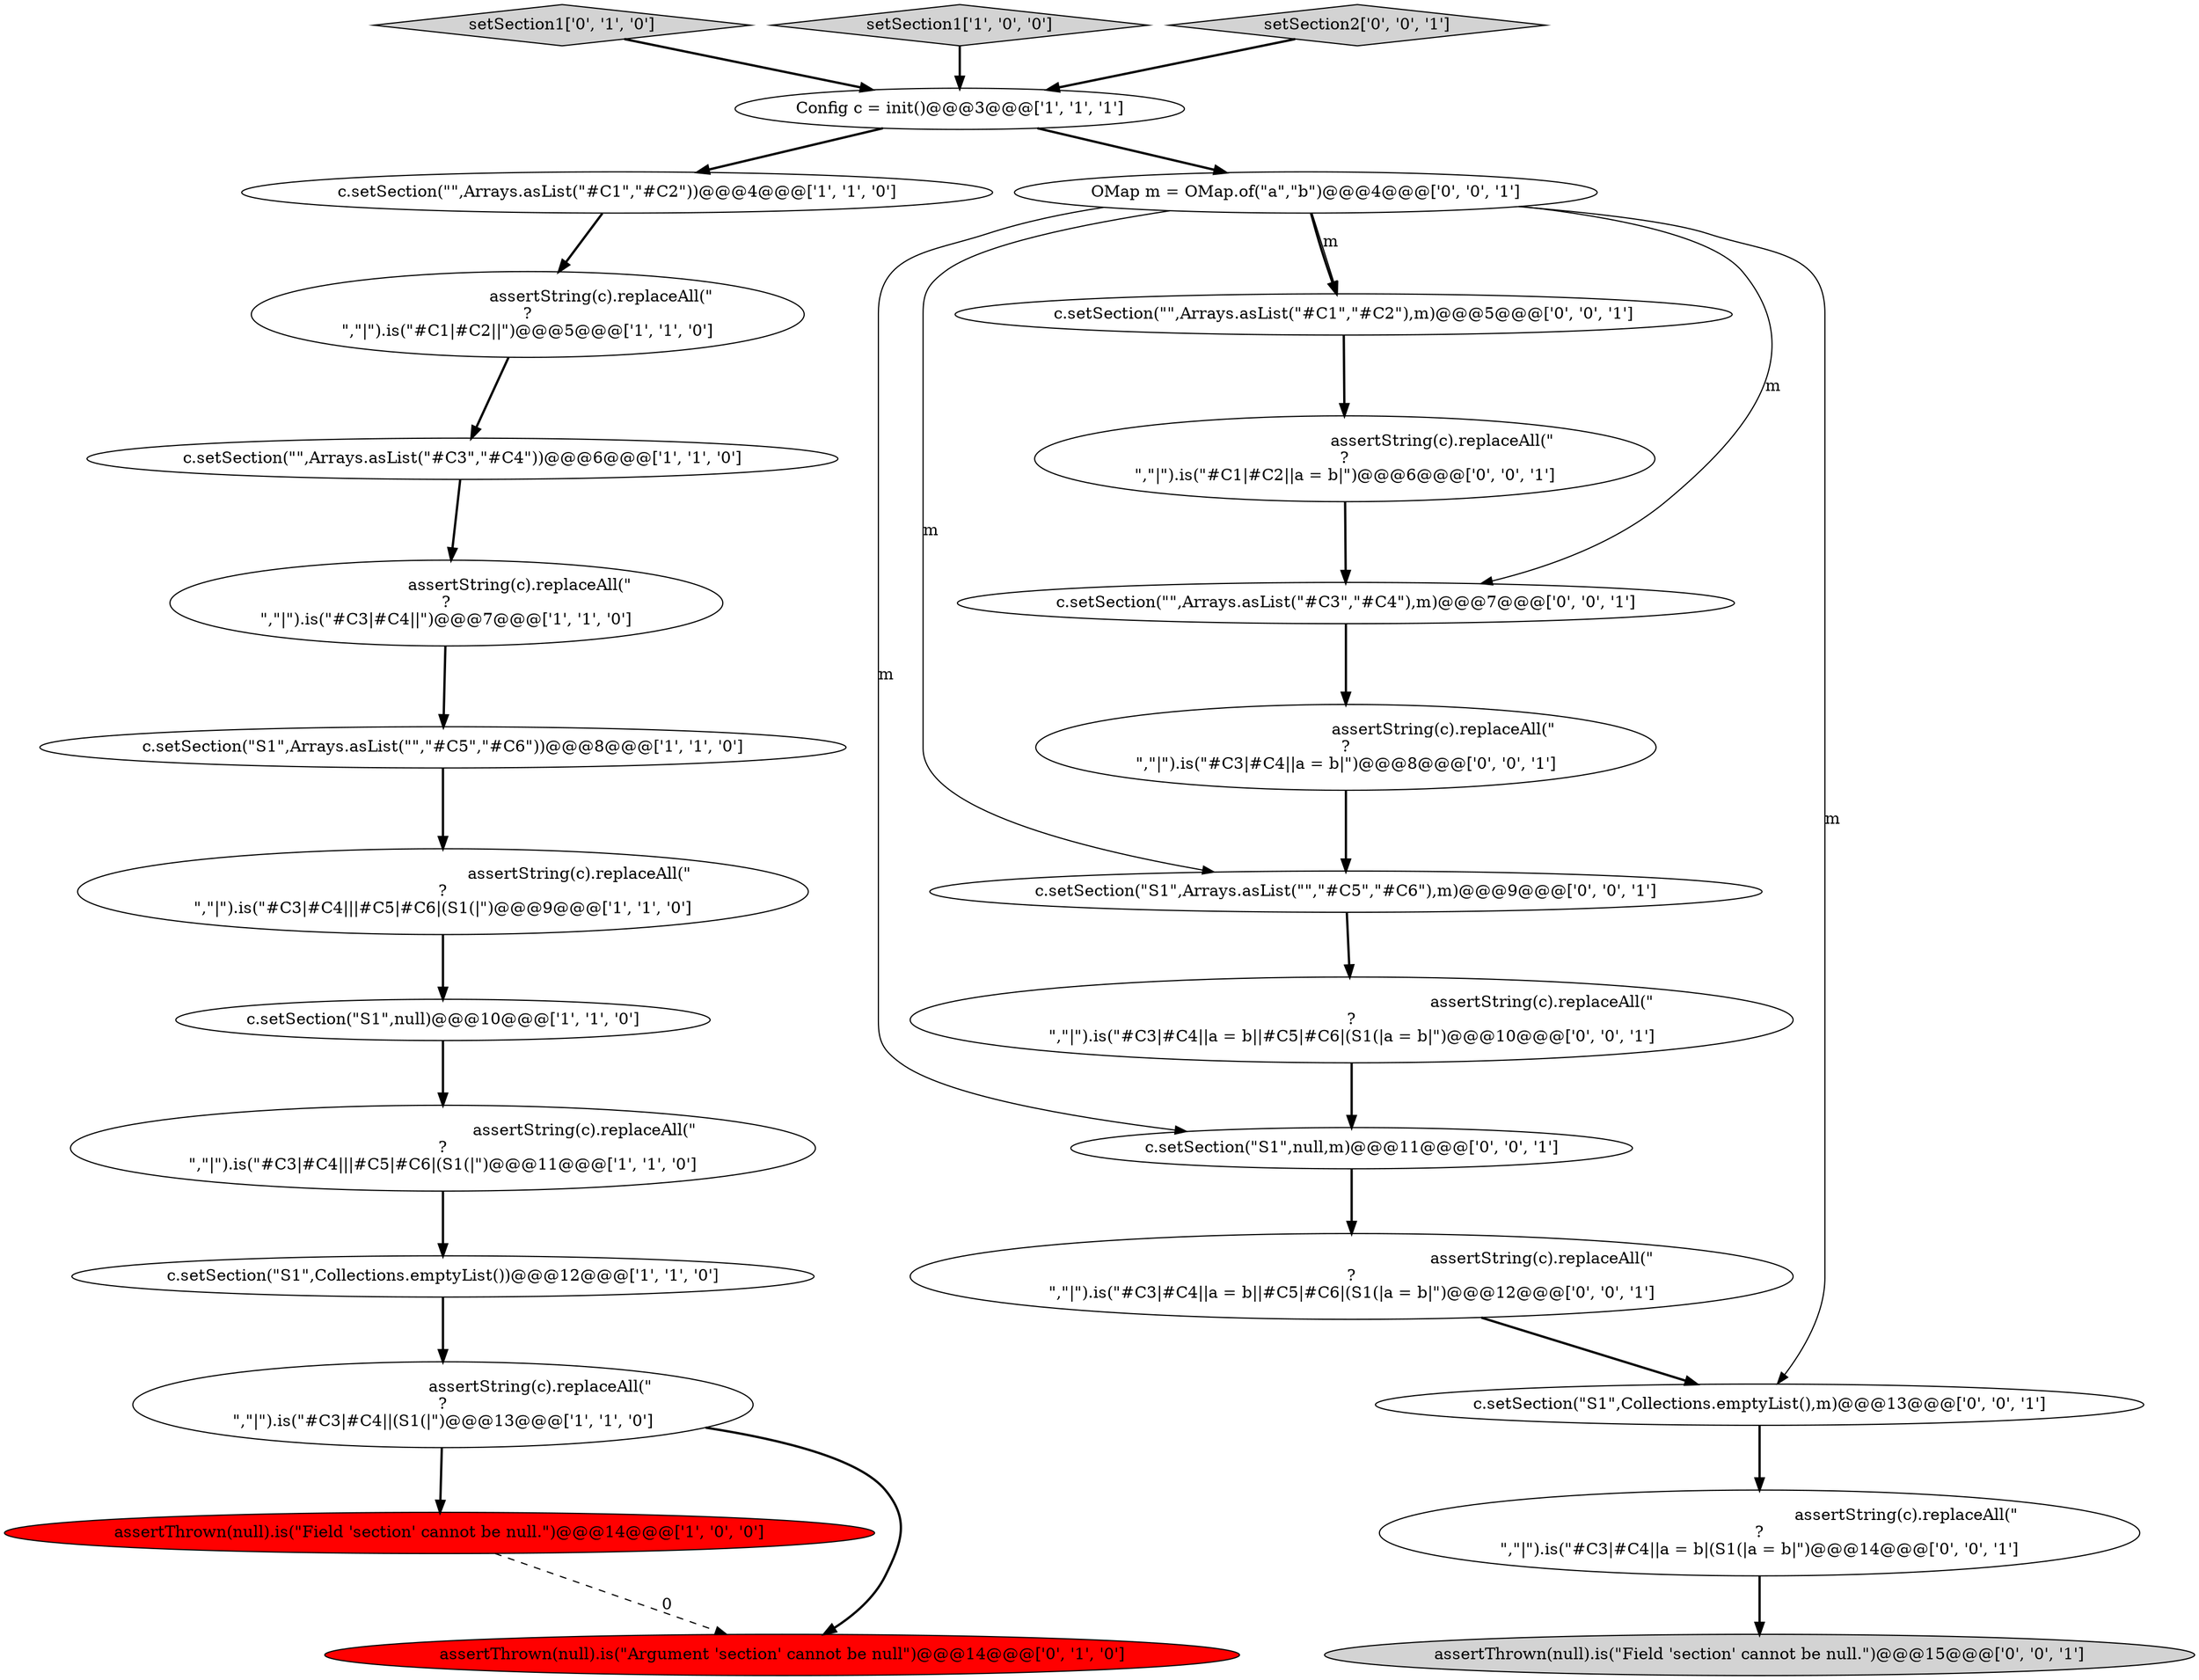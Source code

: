 digraph {
19 [style = filled, label = "assertThrown(null).is(\"Field 'section' cannot be null.\")@@@15@@@['0', '0', '1']", fillcolor = lightgray, shape = ellipse image = "AAA0AAABBB3BBB"];
7 [style = filled, label = "c.setSection(\"S1\",null)@@@10@@@['1', '1', '0']", fillcolor = white, shape = ellipse image = "AAA0AAABBB1BBB"];
16 [style = filled, label = "c.setSection(\"S1\",null,m)@@@11@@@['0', '0', '1']", fillcolor = white, shape = ellipse image = "AAA0AAABBB3BBB"];
6 [style = filled, label = "c.setSection(\"\",Arrays.asList(\"#C1\",\"#C2\"))@@@4@@@['1', '1', '0']", fillcolor = white, shape = ellipse image = "AAA0AAABBB1BBB"];
3 [style = filled, label = "c.setSection(\"S1\",Collections.emptyList())@@@12@@@['1', '1', '0']", fillcolor = white, shape = ellipse image = "AAA0AAABBB1BBB"];
25 [style = filled, label = "c.setSection(\"S1\",Arrays.asList(\"\",\"#C5\",\"#C6\"),m)@@@9@@@['0', '0', '1']", fillcolor = white, shape = ellipse image = "AAA0AAABBB3BBB"];
0 [style = filled, label = "assertString(c).replaceAll(\"\r?\n\",\"|\").is(\"#C3|#C4|||#C5|#C6|(S1(|\")@@@9@@@['1', '1', '0']", fillcolor = white, shape = ellipse image = "AAA0AAABBB1BBB"];
13 [style = filled, label = "setSection1['0', '1', '0']", fillcolor = lightgray, shape = diamond image = "AAA0AAABBB2BBB"];
11 [style = filled, label = "assertString(c).replaceAll(\"\r?\n\",\"|\").is(\"#C3|#C4|||#C5|#C6|(S1(|\")@@@11@@@['1', '1', '0']", fillcolor = white, shape = ellipse image = "AAA0AAABBB1BBB"];
15 [style = filled, label = "c.setSection(\"\",Arrays.asList(\"#C1\",\"#C2\"),m)@@@5@@@['0', '0', '1']", fillcolor = white, shape = ellipse image = "AAA0AAABBB3BBB"];
26 [style = filled, label = "assertString(c).replaceAll(\"\r?\n\",\"|\").is(\"#C3|#C4||a = b|(S1(|a = b|\")@@@14@@@['0', '0', '1']", fillcolor = white, shape = ellipse image = "AAA0AAABBB3BBB"];
8 [style = filled, label = "setSection1['1', '0', '0']", fillcolor = lightgray, shape = diamond image = "AAA0AAABBB1BBB"];
20 [style = filled, label = "c.setSection(\"\",Arrays.asList(\"#C3\",\"#C4\"),m)@@@7@@@['0', '0', '1']", fillcolor = white, shape = ellipse image = "AAA0AAABBB3BBB"];
4 [style = filled, label = "assertString(c).replaceAll(\"\r?\n\",\"|\").is(\"#C3|#C4||(S1(|\")@@@13@@@['1', '1', '0']", fillcolor = white, shape = ellipse image = "AAA0AAABBB1BBB"];
17 [style = filled, label = "OMap m = OMap.of(\"a\",\"b\")@@@4@@@['0', '0', '1']", fillcolor = white, shape = ellipse image = "AAA0AAABBB3BBB"];
27 [style = filled, label = "assertString(c).replaceAll(\"\r?\n\",\"|\").is(\"#C1|#C2||a = b|\")@@@6@@@['0', '0', '1']", fillcolor = white, shape = ellipse image = "AAA0AAABBB3BBB"];
21 [style = filled, label = "setSection2['0', '0', '1']", fillcolor = lightgray, shape = diamond image = "AAA0AAABBB3BBB"];
23 [style = filled, label = "assertString(c).replaceAll(\"\r?\n\",\"|\").is(\"#C3|#C4||a = b|\")@@@8@@@['0', '0', '1']", fillcolor = white, shape = ellipse image = "AAA0AAABBB3BBB"];
1 [style = filled, label = "assertString(c).replaceAll(\"\r?\n\",\"|\").is(\"#C3|#C4||\")@@@7@@@['1', '1', '0']", fillcolor = white, shape = ellipse image = "AAA0AAABBB1BBB"];
10 [style = filled, label = "assertString(c).replaceAll(\"\r?\n\",\"|\").is(\"#C1|#C2||\")@@@5@@@['1', '1', '0']", fillcolor = white, shape = ellipse image = "AAA0AAABBB1BBB"];
22 [style = filled, label = "assertString(c).replaceAll(\"\r?\n\",\"|\").is(\"#C3|#C4||a = b||#C5|#C6|(S1(|a = b|\")@@@10@@@['0', '0', '1']", fillcolor = white, shape = ellipse image = "AAA0AAABBB3BBB"];
2 [style = filled, label = "assertThrown(null).is(\"Field 'section' cannot be null.\")@@@14@@@['1', '0', '0']", fillcolor = red, shape = ellipse image = "AAA1AAABBB1BBB"];
12 [style = filled, label = "c.setSection(\"S1\",Arrays.asList(\"\",\"#C5\",\"#C6\"))@@@8@@@['1', '1', '0']", fillcolor = white, shape = ellipse image = "AAA0AAABBB1BBB"];
24 [style = filled, label = "assertString(c).replaceAll(\"\r?\n\",\"|\").is(\"#C3|#C4||a = b||#C5|#C6|(S1(|a = b|\")@@@12@@@['0', '0', '1']", fillcolor = white, shape = ellipse image = "AAA0AAABBB3BBB"];
5 [style = filled, label = "Config c = init()@@@3@@@['1', '1', '1']", fillcolor = white, shape = ellipse image = "AAA0AAABBB1BBB"];
18 [style = filled, label = "c.setSection(\"S1\",Collections.emptyList(),m)@@@13@@@['0', '0', '1']", fillcolor = white, shape = ellipse image = "AAA0AAABBB3BBB"];
14 [style = filled, label = "assertThrown(null).is(\"Argument 'section' cannot be null\")@@@14@@@['0', '1', '0']", fillcolor = red, shape = ellipse image = "AAA1AAABBB2BBB"];
9 [style = filled, label = "c.setSection(\"\",Arrays.asList(\"#C3\",\"#C4\"))@@@6@@@['1', '1', '0']", fillcolor = white, shape = ellipse image = "AAA0AAABBB1BBB"];
23->25 [style = bold, label=""];
4->14 [style = bold, label=""];
7->11 [style = bold, label=""];
25->22 [style = bold, label=""];
22->16 [style = bold, label=""];
16->24 [style = bold, label=""];
18->26 [style = bold, label=""];
4->2 [style = bold, label=""];
26->19 [style = bold, label=""];
5->17 [style = bold, label=""];
12->0 [style = bold, label=""];
3->4 [style = bold, label=""];
24->18 [style = bold, label=""];
0->7 [style = bold, label=""];
17->16 [style = solid, label="m"];
21->5 [style = bold, label=""];
5->6 [style = bold, label=""];
8->5 [style = bold, label=""];
20->23 [style = bold, label=""];
17->20 [style = solid, label="m"];
11->3 [style = bold, label=""];
17->25 [style = solid, label="m"];
17->18 [style = solid, label="m"];
2->14 [style = dashed, label="0"];
6->10 [style = bold, label=""];
17->15 [style = bold, label=""];
1->12 [style = bold, label=""];
13->5 [style = bold, label=""];
17->15 [style = solid, label="m"];
10->9 [style = bold, label=""];
9->1 [style = bold, label=""];
15->27 [style = bold, label=""];
27->20 [style = bold, label=""];
}
